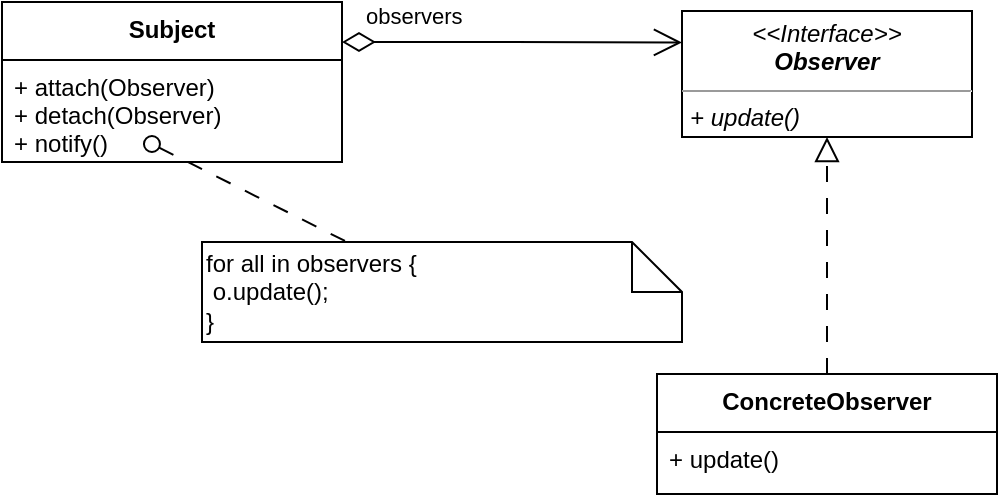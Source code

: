 <mxfile version="21.1.9" type="device">
  <diagram name="第 1 页" id="V1W0sLbI2GgZeyCbVdQ1">
    <mxGraphModel dx="1194" dy="682" grid="1" gridSize="10" guides="1" tooltips="1" connect="1" arrows="1" fold="1" page="1" pageScale="1" pageWidth="827" pageHeight="1169" math="0" shadow="0">
      <root>
        <mxCell id="0" />
        <mxCell id="1" parent="0" />
        <mxCell id="WFYV-QFJoavZbaiG5XtV-6" value="Subject" style="swimlane;fontStyle=1;align=center;verticalAlign=top;childLayout=stackLayout;horizontal=1;startSize=29;horizontalStack=0;resizeParent=1;resizeParentMax=0;resizeLast=0;collapsible=1;marginBottom=0;" parent="1" vertex="1">
          <mxGeometry x="190" y="164" width="170" height="80" as="geometry" />
        </mxCell>
        <mxCell id="WFYV-QFJoavZbaiG5XtV-7" value="+ attach(Observer)&#xa;+ detach(Observer)&#xa;+ notify()" style="text;strokeColor=none;fillColor=none;align=left;verticalAlign=top;spacingLeft=4;spacingRight=4;overflow=hidden;rotatable=0;points=[[0,0.5],[1,0.5]];portConstraint=eastwest;fontStyle=0" parent="WFYV-QFJoavZbaiG5XtV-6" vertex="1">
          <mxGeometry y="29" width="170" height="51" as="geometry" />
        </mxCell>
        <mxCell id="WFYV-QFJoavZbaiG5XtV-9" value="ConcreteObserver" style="swimlane;fontStyle=1;align=center;verticalAlign=top;childLayout=stackLayout;horizontal=1;startSize=29;horizontalStack=0;resizeParent=1;resizeParentMax=0;resizeLast=0;collapsible=1;marginBottom=0;" parent="1" vertex="1">
          <mxGeometry x="517.5" y="350" width="170" height="60" as="geometry" />
        </mxCell>
        <mxCell id="xXnBj1-Nh2qDs8suzw_o-1" value="+ update()" style="text;strokeColor=none;fillColor=none;align=left;verticalAlign=top;spacingLeft=4;spacingRight=4;overflow=hidden;rotatable=0;points=[[0,0.5],[1,0.5]];portConstraint=eastwest;fontStyle=0" vertex="1" parent="WFYV-QFJoavZbaiG5XtV-9">
          <mxGeometry y="29" width="170" height="31" as="geometry" />
        </mxCell>
        <mxCell id="WFYV-QFJoavZbaiG5XtV-21" value="" style="endArrow=block;endSize=10;endFill=0;shadow=0;strokeWidth=1;rounded=0;edgeStyle=elbowEdgeStyle;elbow=vertical;dashed=1;dashPattern=8 8;labelBackgroundColor=none;fontColor=default;entryX=0.5;entryY=1;entryDx=0;entryDy=0;" parent="1" source="WFYV-QFJoavZbaiG5XtV-9" target="8bpQcrnYZOklx_H4A8Wu-1" edge="1">
          <mxGeometry width="160" relative="1" as="geometry">
            <mxPoint x="167.5" y="330" as="sourcePoint" />
            <mxPoint x="285" y="244" as="targetPoint" />
          </mxGeometry>
        </mxCell>
        <mxCell id="8bpQcrnYZOklx_H4A8Wu-1" value="&lt;p style=&quot;margin:0px;margin-top:4px;text-align:center;&quot;&gt;&lt;i&gt;&amp;lt;&amp;lt;Interface&amp;gt;&amp;gt;&lt;br&gt;&lt;b&gt;Observer&lt;/b&gt;&lt;/i&gt;&lt;/p&gt;&lt;hr size=&quot;1&quot;&gt;&lt;p style=&quot;margin:0px;margin-left:4px;&quot;&gt;&lt;/p&gt;&lt;p style=&quot;margin:0px;margin-left:4px;&quot;&gt;&lt;i&gt;+ update()&lt;/i&gt;&lt;/p&gt;" style="verticalAlign=top;align=left;overflow=fill;fontSize=12;fontFamily=Helvetica;html=1;" parent="1" vertex="1">
          <mxGeometry x="530" y="168.5" width="145" height="63" as="geometry" />
        </mxCell>
        <mxCell id="8bpQcrnYZOklx_H4A8Wu-4" value="&lt;div&gt;for all in observers {&lt;/div&gt;&lt;div&gt;&lt;span style=&quot;white-space: pre;&quot;&gt;	&lt;/span&gt;o.update();&lt;br&gt;&lt;/div&gt;&lt;div&gt;}&lt;/div&gt;" style="shape=note2;boundedLbl=1;whiteSpace=wrap;html=1;size=25;verticalAlign=middle;align=left;labelPosition=center;verticalLabelPosition=middle;" parent="1" vertex="1">
          <mxGeometry x="290" y="284" width="240" height="50" as="geometry" />
        </mxCell>
        <mxCell id="8bpQcrnYZOklx_H4A8Wu-5" value="" style="html=1;verticalAlign=bottom;labelBackgroundColor=none;startArrow=oval;startFill=0;startSize=8;endArrow=none;rounded=0;dashed=1;dashPattern=8 8;entryX=0;entryY=0;entryDx=72.5;entryDy=0;entryPerimeter=0;exitX=0.544;exitY=0.387;exitDx=0;exitDy=0;exitPerimeter=0;" parent="1" target="8bpQcrnYZOklx_H4A8Wu-4" edge="1">
          <mxGeometry x="-0.055" y="19" relative="1" as="geometry">
            <mxPoint x="264.98" y="234.997" as="sourcePoint" />
            <mxPoint x="367.5" y="293" as="targetPoint" />
            <mxPoint x="-1" as="offset" />
          </mxGeometry>
        </mxCell>
        <mxCell id="xXnBj1-Nh2qDs8suzw_o-3" value="observers" style="endArrow=open;html=1;endSize=12;startArrow=diamondThin;startSize=14;startFill=0;edgeStyle=orthogonalEdgeStyle;align=left;verticalAlign=bottom;rounded=0;entryX=0;entryY=0.25;entryDx=0;entryDy=0;exitX=1;exitY=0.25;exitDx=0;exitDy=0;" edge="1" parent="1" source="WFYV-QFJoavZbaiG5XtV-6" target="8bpQcrnYZOklx_H4A8Wu-1">
          <mxGeometry x="-0.883" y="4" relative="1" as="geometry">
            <mxPoint x="490" y="188.5" as="sourcePoint" />
            <mxPoint x="405" y="149" as="targetPoint" />
            <mxPoint as="offset" />
          </mxGeometry>
        </mxCell>
      </root>
    </mxGraphModel>
  </diagram>
</mxfile>
